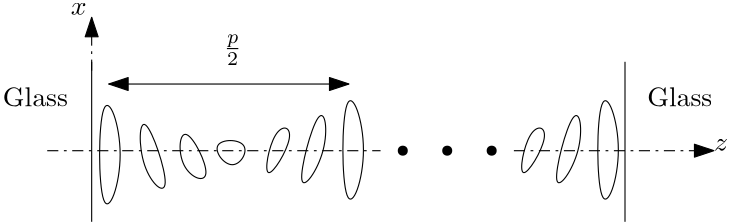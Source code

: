 <?xml version="1.0"?>
<!DOCTYPE ipe SYSTEM "ipe.dtd">
<ipe version="70005" creator="Ipe 7.1.2">
<info created="D:20120726164116" modified="D:20130324190415"/>
<ipestyle name="basic">
<symbol name="arrow/arc(spx)">
<path stroke="sym-stroke" fill="sym-stroke" pen="sym-pen">
0 0 m
-1 0.333 l
-1 -0.333 l
h
</path>
</symbol>
<symbol name="arrow/farc(spx)">
<path stroke="sym-stroke" fill="white" pen="sym-pen">
0 0 m
-1 0.333 l
-1 -0.333 l
h
</path>
</symbol>
<symbol name="mark/circle(sx)" transformations="translations">
<path fill="sym-stroke">
0.6 0 0 0.6 0 0 e
0.4 0 0 0.4 0 0 e
</path>
</symbol>
<symbol name="mark/disk(sx)" transformations="translations">
<path fill="sym-stroke">
0.6 0 0 0.6 0 0 e
</path>
</symbol>
<symbol name="mark/fdisk(sfx)" transformations="translations">
<group>
<path fill="sym-fill">
0.5 0 0 0.5 0 0 e
</path>
<path fill="sym-stroke" fillrule="eofill">
0.6 0 0 0.6 0 0 e
0.4 0 0 0.4 0 0 e
</path>
</group>
</symbol>
<symbol name="mark/box(sx)" transformations="translations">
<path fill="sym-stroke" fillrule="eofill">
-0.6 -0.6 m
0.6 -0.6 l
0.6 0.6 l
-0.6 0.6 l
h
-0.4 -0.4 m
0.4 -0.4 l
0.4 0.4 l
-0.4 0.4 l
h
</path>
</symbol>
<symbol name="mark/square(sx)" transformations="translations">
<path fill="sym-stroke">
-0.6 -0.6 m
0.6 -0.6 l
0.6 0.6 l
-0.6 0.6 l
h
</path>
</symbol>
<symbol name="mark/fsquare(sfx)" transformations="translations">
<group>
<path fill="sym-fill">
-0.5 -0.5 m
0.5 -0.5 l
0.5 0.5 l
-0.5 0.5 l
h
</path>
<path fill="sym-stroke" fillrule="eofill">
-0.6 -0.6 m
0.6 -0.6 l
0.6 0.6 l
-0.6 0.6 l
h
-0.4 -0.4 m
0.4 -0.4 l
0.4 0.4 l
-0.4 0.4 l
h
</path>
</group>
</symbol>
<symbol name="mark/cross(sx)" transformations="translations">
<group>
<path fill="sym-stroke">
-0.43 -0.57 m
0.57 0.43 l
0.43 0.57 l
-0.57 -0.43 l
h
</path>
<path fill="sym-stroke">
-0.43 0.57 m
0.57 -0.43 l
0.43 -0.57 l
-0.57 0.43 l
h
</path>
</group>
</symbol>
<symbol name="arrow/fnormal(spx)">
<path stroke="sym-stroke" fill="white" pen="sym-pen">
0 0 m
-1 0.333 l
-1 -0.333 l
h
</path>
</symbol>
<symbol name="arrow/pointed(spx)">
<path stroke="sym-stroke" fill="sym-stroke" pen="sym-pen">
0 0 m
-1 0.333 l
-0.8 0 l
-1 -0.333 l
h
</path>
</symbol>
<symbol name="arrow/fpointed(spx)">
<path stroke="sym-stroke" fill="white" pen="sym-pen">
0 0 m
-1 0.333 l
-0.8 0 l
-1 -0.333 l
h
</path>
</symbol>
<symbol name="arrow/linear(spx)">
<path stroke="sym-stroke" pen="sym-pen">
-1 0.333 m
0 0 l
-1 -0.333 l
</path>
</symbol>
<symbol name="arrow/fdouble(spx)">
<path stroke="sym-stroke" fill="white" pen="sym-pen">
0 0 m
-1 0.333 l
-1 -0.333 l
h
-1 0 m
-2 0.333 l
-2 -0.333 l
h
</path>
</symbol>
<symbol name="arrow/double(spx)">
<path stroke="sym-stroke" fill="sym-stroke" pen="sym-pen">
0 0 m
-1 0.333 l
-1 -0.333 l
h
-1 0 m
-2 0.333 l
-2 -0.333 l
h
</path>
</symbol>
<pen name="heavier" value="0.8"/>
<pen name="fat" value="1.2"/>
<pen name="ultrafat" value="2"/>
<symbolsize name="large" value="5"/>
<symbolsize name="small" value="2"/>
<symbolsize name="tiny" value="1.1"/>
<arrowsize name="large" value="10"/>
<arrowsize name="small" value="5"/>
<arrowsize name="tiny" value="3"/>
<color name="red" value="1 0 0"/>
<color name="green" value="0 1 0"/>
<color name="blue" value="0 0 1"/>
<color name="yellow" value="1 1 0"/>
<color name="orange" value="1 0.647 0"/>
<color name="gold" value="1 0.843 0"/>
<color name="purple" value="0.627 0.125 0.941"/>
<color name="gray" value="0.745"/>
<color name="brown" value="0.647 0.165 0.165"/>
<color name="navy" value="0 0 0.502"/>
<color name="pink" value="1 0.753 0.796"/>
<color name="seagreen" value="0.18 0.545 0.341"/>
<color name="turquoise" value="0.251 0.878 0.816"/>
<color name="violet" value="0.933 0.51 0.933"/>
<color name="darkblue" value="0 0 0.545"/>
<color name="darkcyan" value="0 0.545 0.545"/>
<color name="darkgray" value="0.663"/>
<color name="darkgreen" value="0 0.392 0"/>
<color name="darkmagenta" value="0.545 0 0.545"/>
<color name="darkorange" value="1 0.549 0"/>
<color name="darkred" value="0.545 0 0"/>
<color name="lightblue" value="0.678 0.847 0.902"/>
<color name="lightcyan" value="0.878 1 1"/>
<color name="lightgray" value="0.827"/>
<color name="lightgreen" value="0.565 0.933 0.565"/>
<color name="lightyellow" value="1 1 0.878"/>
<dashstyle name="dashed" value="[4] 0"/>
<dashstyle name="dotted" value="[1 3] 0"/>
<dashstyle name="dash dotted" value="[4 2 1 2] 0"/>
<dashstyle name="dash dot dotted" value="[4 2 1 2 1 2] 0"/>
<textsize name="large" value="\large"/>
<textsize name="small" value="\small"/>
<textsize name="tiny" value="\tiny"/>
<textsize name="Large" value="\Large"/>
<textsize name="LARGE" value="\LARGE"/>
<textsize name="huge" value="\huge"/>
<textsize name="Huge" value="\Huge"/>
<textsize name="footnote" value="\footnotesize"/>
<textstyle name="center" begin="\begin{center}" end="\end{center}"/>
<textstyle name="itemize" begin="\begin{itemize}" end="\end{itemize}"/>
<textstyle name="item" begin="\begin{itemize}\item{}" end="\end{itemize}"/>
<gridsize name="4 pts" value="4"/>
<gridsize name="8 pts (~3 mm)" value="8"/>
<gridsize name="16 pts (~6 mm)" value="16"/>
<gridsize name="32 pts (~12 mm)" value="32"/>
<gridsize name="10 pts (~3.5 mm)" value="10"/>
<gridsize name="20 pts (~7 mm)" value="20"/>
<gridsize name="14 pts (~5 mm)" value="14"/>
<gridsize name="28 pts (~10 mm)" value="28"/>
<gridsize name="56 pts (~20 mm)" value="56"/>
<anglesize name="90 deg" value="90"/>
<anglesize name="60 deg" value="60"/>
<anglesize name="45 deg" value="45"/>
<anglesize name="30 deg" value="30"/>
<anglesize name="22.5 deg" value="22.5"/>
<tiling name="falling" angle="-60" step="4" width="1"/>
<tiling name="rising" angle="30" step="4" width="1"/>
</ipestyle>
<page>
<layer name="alpha"/>
<view layers="alpha" active="alpha"/>
<path layer="alpha" matrix="0 -1 1 0 -475.805 798.919" stroke="black">
191.821 702.171
256.876 702.171
224.349 713.999 u
</path>
<path matrix="0 -1 1 0 -388.22 800.626" stroke="black">
191.821 702.171
256.876 702.171
224.349 713.999 u
</path>
<path matrix="0 -1 1 0 -399.525 857.428" stroke="black">
301.881 654.778
260.605 640.87
289.319 639.973 u
</path>
<path matrix="0 -1 1 0 -433.623 989.333" stroke="black">
427.056 703.682
399.24 689.774
421.224 687.979 u
</path>
<path matrix="0 -1 1 0 -418.817 932.802" stroke="black">
352.579 701.887
352.579 683.492
366.488 693.811 u
</path>
<path matrix="0 -1 1 0 -382.027 949.402" stroke="black">
350.336 688.876
394.753 677.211
373.666 692.465 u
</path>
<path matrix="0 -1 1 0 -382.027 886.142" stroke="black">
299.638 671.379
326.557 666.443
302.33 681.249 u
</path>
<path matrix="1 0 0 1 0 56" stroke="black" arrow="normal/normal" rarrow="normal/normal">
230.13 544 m
316.612 544 l
</path>
<text matrix="0 -1 1 0 -368.505 866.263" transformations="translations" pos="256 640" stroke="black" type="label" width="6.498" height="7.453" depth="3.43" valign="baseline">$\frac{p}{2}$</text>
<path stroke="black" dash="dash dotted" arrow="normal/normal">
376 576 m
448 576 l
</path>
<path matrix="1.42857 0 0 1.2 -141.714 -316.8" stroke="black" dash="dash dotted" arrow="normal/normal">
256 768 m
256 784 l
</path>
<text matrix="1.42857 0 0 1.2 -158.022 -328.906" transformations="translations" pos="262.171 794.885" stroke="black" type="label" width="5.694" height="4.289" depth="0" valign="baseline">$x$</text>
<text matrix="1.42857 0 0 1.2 216.449 -366.394" transformations="translations" pos="162.086 785.328" stroke="black" type="label" width="5.071" height="4.289" depth="0" valign="baseline">$z$</text>
<path matrix="1.42857 0 0 1.2 -95.9997 272" stroke="black">
224 280 m
224 232 l
</path>
<path matrix="0 -1 1 0 -296.455 800.626" stroke="black">
191.821 702.171
256.876 702.171
224.349 713.999 u
</path>
<path matrix="0 -1 1 0 -290.262 949.402" stroke="black">
350.336 688.876
394.753 677.211
373.666 692.465 u
</path>
<path matrix="0 -1 1 0 -290.262 886.142" stroke="black">
299.638 671.379
326.557 666.443
302.33 681.249 u
</path>
<path matrix="1.42857 0 0 1.2 96.0003 272" stroke="black">
224 280 m
224 232 l
</path>
<use name="mark/disk(sx)" pos="336 576" size="normal" stroke="black"/>
<use name="mark/disk(sx)" pos="352 576" size="normal" stroke="black"/>
<use name="mark/disk(sx)" pos="368 576" size="normal" stroke="black"/>
<path stroke="black" dash="dash dotted">
208 576 m
328 576 l
</path>
<text matrix="1 0 0 1 -0.617238 -9.29587" transformations="translations" pos="424.617 601.296" stroke="black" type="label" width="26.747" height="6.918" depth="0" valign="baseline">Glass
</text>
<text matrix="1 0 0 1 -232.617 -9.296" transformations="translations" pos="424.617 601.296" stroke="black" type="label" width="26.747" height="6.918" depth="0" valign="baseline">Glass
</text>
</page>
</ipe>
